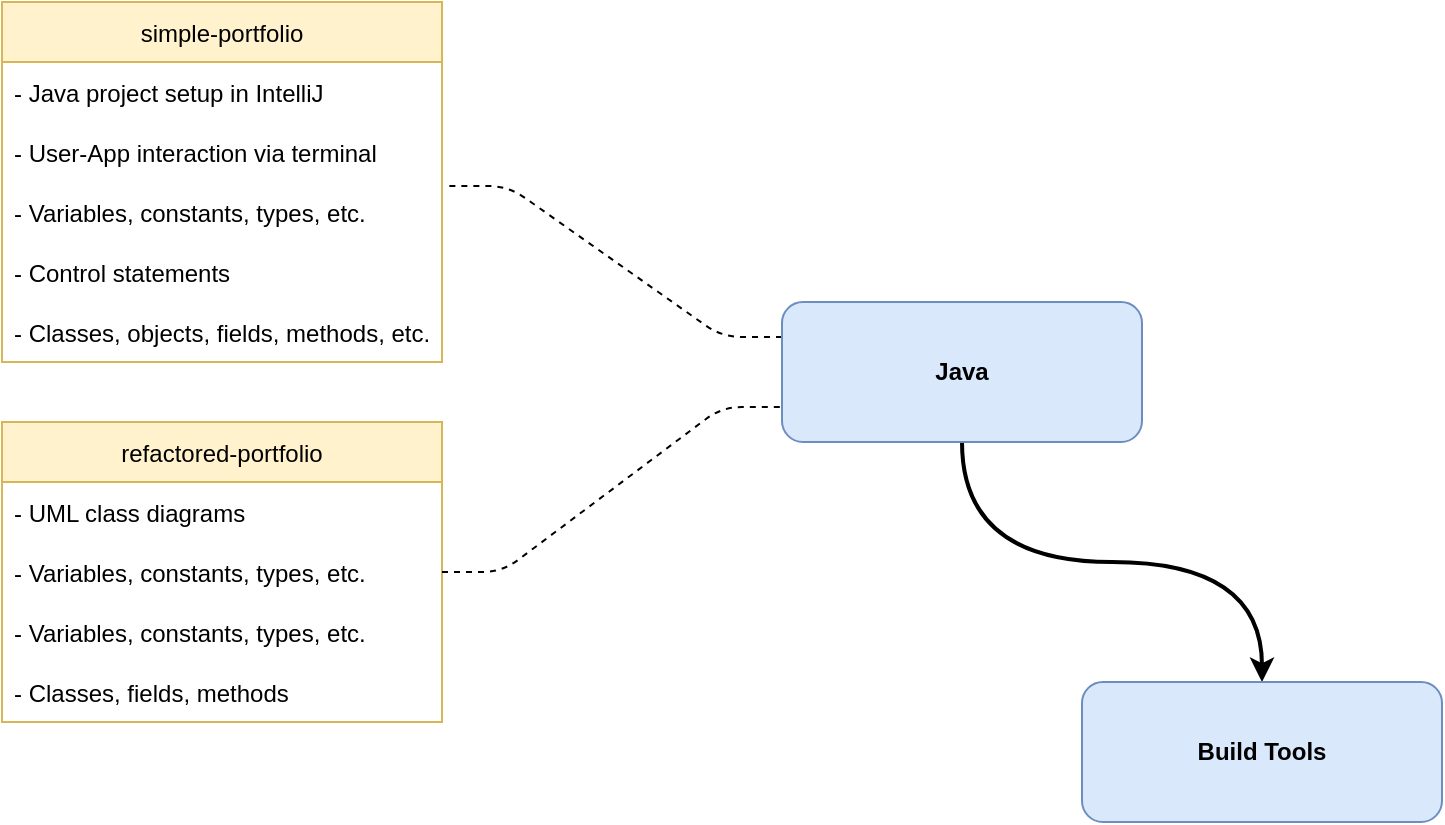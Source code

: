 <mxfile version="20.7.4" type="device"><diagram id="WKo9ChxJwPo8a2PyM7Kh" name="Seite-1"><mxGraphModel dx="1418" dy="828" grid="1" gridSize="10" guides="1" tooltips="1" connect="1" arrows="1" fold="1" page="1" pageScale="1" pageWidth="1169" pageHeight="827" background="#ffffff" math="0" shadow="0"><root><mxCell id="0"/><mxCell id="1" parent="0"/><mxCell id="5u61I4w0F9tgi8mOFdOe-32" style="edgeStyle=entityRelationEdgeStyle;orthogonalLoop=1;jettySize=auto;html=1;entryX=1.014;entryY=0.067;entryDx=0;entryDy=0;entryPerimeter=0;exitX=0;exitY=0.25;exitDx=0;exitDy=0;dashed=1;elbow=vertical;endArrow=none;endFill=0;" parent="1" source="5u61I4w0F9tgi8mOFdOe-1" target="5u61I4w0F9tgi8mOFdOe-29" edge="1"><mxGeometry relative="1" as="geometry"/></mxCell><mxCell id="5u61I4w0F9tgi8mOFdOe-57" style="edgeStyle=orthogonalEdgeStyle;curved=1;orthogonalLoop=1;jettySize=auto;html=1;startArrow=none;startFill=0;endArrow=classic;endFill=1;strokeWidth=2;elbow=vertical;" parent="1" source="5u61I4w0F9tgi8mOFdOe-1" target="5u61I4w0F9tgi8mOFdOe-56" edge="1"><mxGeometry relative="1" as="geometry"/></mxCell><mxCell id="5u61I4w0F9tgi8mOFdOe-1" value="&lt;b&gt;Java&lt;/b&gt;" style="rounded=1;whiteSpace=wrap;html=1;fillColor=#dae8fc;strokeColor=#6c8ebf;" parent="1" vertex="1"><mxGeometry x="520" y="270" width="180" height="70" as="geometry"/></mxCell><mxCell id="5u61I4w0F9tgi8mOFdOe-27" value="simple-portfolio" style="swimlane;fontStyle=0;childLayout=stackLayout;horizontal=1;startSize=30;horizontalStack=0;resizeParent=1;resizeParentMax=0;resizeLast=0;collapsible=1;marginBottom=0;fillColor=#fff2cc;strokeColor=#d6b656;" parent="1" vertex="1"><mxGeometry x="130" y="120" width="220" height="180" as="geometry"/></mxCell><mxCell id="5u61I4w0F9tgi8mOFdOe-28" value="- Java project setup in IntelliJ" style="text;strokeColor=none;fillColor=none;align=left;verticalAlign=middle;spacingLeft=4;spacingRight=4;overflow=hidden;points=[[0,0.5],[1,0.5]];portConstraint=eastwest;rotatable=0;" parent="5u61I4w0F9tgi8mOFdOe-27" vertex="1"><mxGeometry y="30" width="220" height="30" as="geometry"/></mxCell><mxCell id="uamTwMM5MynsBb1By7ge-2" value="- User-App interaction via terminal" style="text;strokeColor=none;fillColor=none;align=left;verticalAlign=middle;spacingLeft=4;spacingRight=4;overflow=hidden;points=[[0,0.5],[1,0.5]];portConstraint=eastwest;rotatable=0;" parent="5u61I4w0F9tgi8mOFdOe-27" vertex="1"><mxGeometry y="60" width="220" height="30" as="geometry"/></mxCell><mxCell id="5u61I4w0F9tgi8mOFdOe-29" value="- Variables, constants, types, etc." style="text;strokeColor=none;fillColor=none;align=left;verticalAlign=middle;spacingLeft=4;spacingRight=4;overflow=hidden;points=[[0,0.5],[1,0.5]];portConstraint=eastwest;rotatable=0;" parent="5u61I4w0F9tgi8mOFdOe-27" vertex="1"><mxGeometry y="90" width="220" height="30" as="geometry"/></mxCell><mxCell id="uamTwMM5MynsBb1By7ge-1" value="- Control statements" style="text;strokeColor=none;fillColor=none;align=left;verticalAlign=middle;spacingLeft=4;spacingRight=4;overflow=hidden;points=[[0,0.5],[1,0.5]];portConstraint=eastwest;rotatable=0;" parent="5u61I4w0F9tgi8mOFdOe-27" vertex="1"><mxGeometry y="120" width="220" height="30" as="geometry"/></mxCell><mxCell id="5u61I4w0F9tgi8mOFdOe-30" value="- Classes, objects, fields, methods, etc." style="text;strokeColor=none;fillColor=none;align=left;verticalAlign=middle;spacingLeft=4;spacingRight=4;overflow=hidden;points=[[0,0.5],[1,0.5]];portConstraint=eastwest;rotatable=0;" parent="5u61I4w0F9tgi8mOFdOe-27" vertex="1"><mxGeometry y="150" width="220" height="30" as="geometry"/></mxCell><mxCell id="5u61I4w0F9tgi8mOFdOe-33" value="refactored-portfolio" style="swimlane;fontStyle=0;childLayout=stackLayout;horizontal=1;startSize=30;horizontalStack=0;resizeParent=1;resizeParentMax=0;resizeLast=0;collapsible=1;marginBottom=0;fillColor=#fff2cc;strokeColor=#d6b656;" parent="1" vertex="1"><mxGeometry x="130" y="330" width="220" height="150" as="geometry"><mxRectangle x="50" y="310" width="130" height="30" as="alternateBounds"/></mxGeometry></mxCell><mxCell id="5u61I4w0F9tgi8mOFdOe-34" value="- UML class diagrams" style="text;strokeColor=none;fillColor=none;align=left;verticalAlign=middle;spacingLeft=4;spacingRight=4;overflow=hidden;points=[[0,0.5],[1,0.5]];portConstraint=eastwest;rotatable=0;" parent="5u61I4w0F9tgi8mOFdOe-33" vertex="1"><mxGeometry y="30" width="220" height="30" as="geometry"/></mxCell><mxCell id="5u61I4w0F9tgi8mOFdOe-35" value="- Variables, constants, types, etc." style="text;strokeColor=none;fillColor=none;align=left;verticalAlign=middle;spacingLeft=4;spacingRight=4;overflow=hidden;points=[[0,0.5],[1,0.5]];portConstraint=eastwest;rotatable=0;" parent="5u61I4w0F9tgi8mOFdOe-33" vertex="1"><mxGeometry y="60" width="220" height="30" as="geometry"/></mxCell><mxCell id="5u61I4w0F9tgi8mOFdOe-42" value="- Variables, constants, types, etc." style="text;strokeColor=none;fillColor=none;align=left;verticalAlign=middle;spacingLeft=4;spacingRight=4;overflow=hidden;points=[[0,0.5],[1,0.5]];portConstraint=eastwest;rotatable=0;" parent="5u61I4w0F9tgi8mOFdOe-33" vertex="1"><mxGeometry y="90" width="220" height="30" as="geometry"/></mxCell><mxCell id="5u61I4w0F9tgi8mOFdOe-36" value="- Classes, fields, methods" style="text;strokeColor=none;fillColor=none;align=left;verticalAlign=middle;spacingLeft=4;spacingRight=4;overflow=hidden;points=[[0,0.5],[1,0.5]];portConstraint=eastwest;rotatable=0;" parent="5u61I4w0F9tgi8mOFdOe-33" vertex="1"><mxGeometry y="120" width="220" height="30" as="geometry"/></mxCell><mxCell id="5u61I4w0F9tgi8mOFdOe-37" style="edgeStyle=entityRelationEdgeStyle;orthogonalLoop=1;jettySize=auto;html=1;exitX=1;exitY=0.5;exitDx=0;exitDy=0;dashed=1;elbow=vertical;endArrow=none;endFill=0;entryX=0;entryY=0.75;entryDx=0;entryDy=0;" parent="1" source="5u61I4w0F9tgi8mOFdOe-35" target="5u61I4w0F9tgi8mOFdOe-1" edge="1"><mxGeometry relative="1" as="geometry"><mxPoint x="580" y="175" as="sourcePoint"/><mxPoint x="440" y="440" as="targetPoint"/></mxGeometry></mxCell><mxCell id="5u61I4w0F9tgi8mOFdOe-56" value="&lt;b&gt;Build Tools&lt;/b&gt;" style="rounded=1;whiteSpace=wrap;html=1;fillColor=#dae8fc;strokeColor=#6c8ebf;" parent="1" vertex="1"><mxGeometry x="670" y="460" width="180" height="70" as="geometry"/></mxCell></root></mxGraphModel></diagram></mxfile>